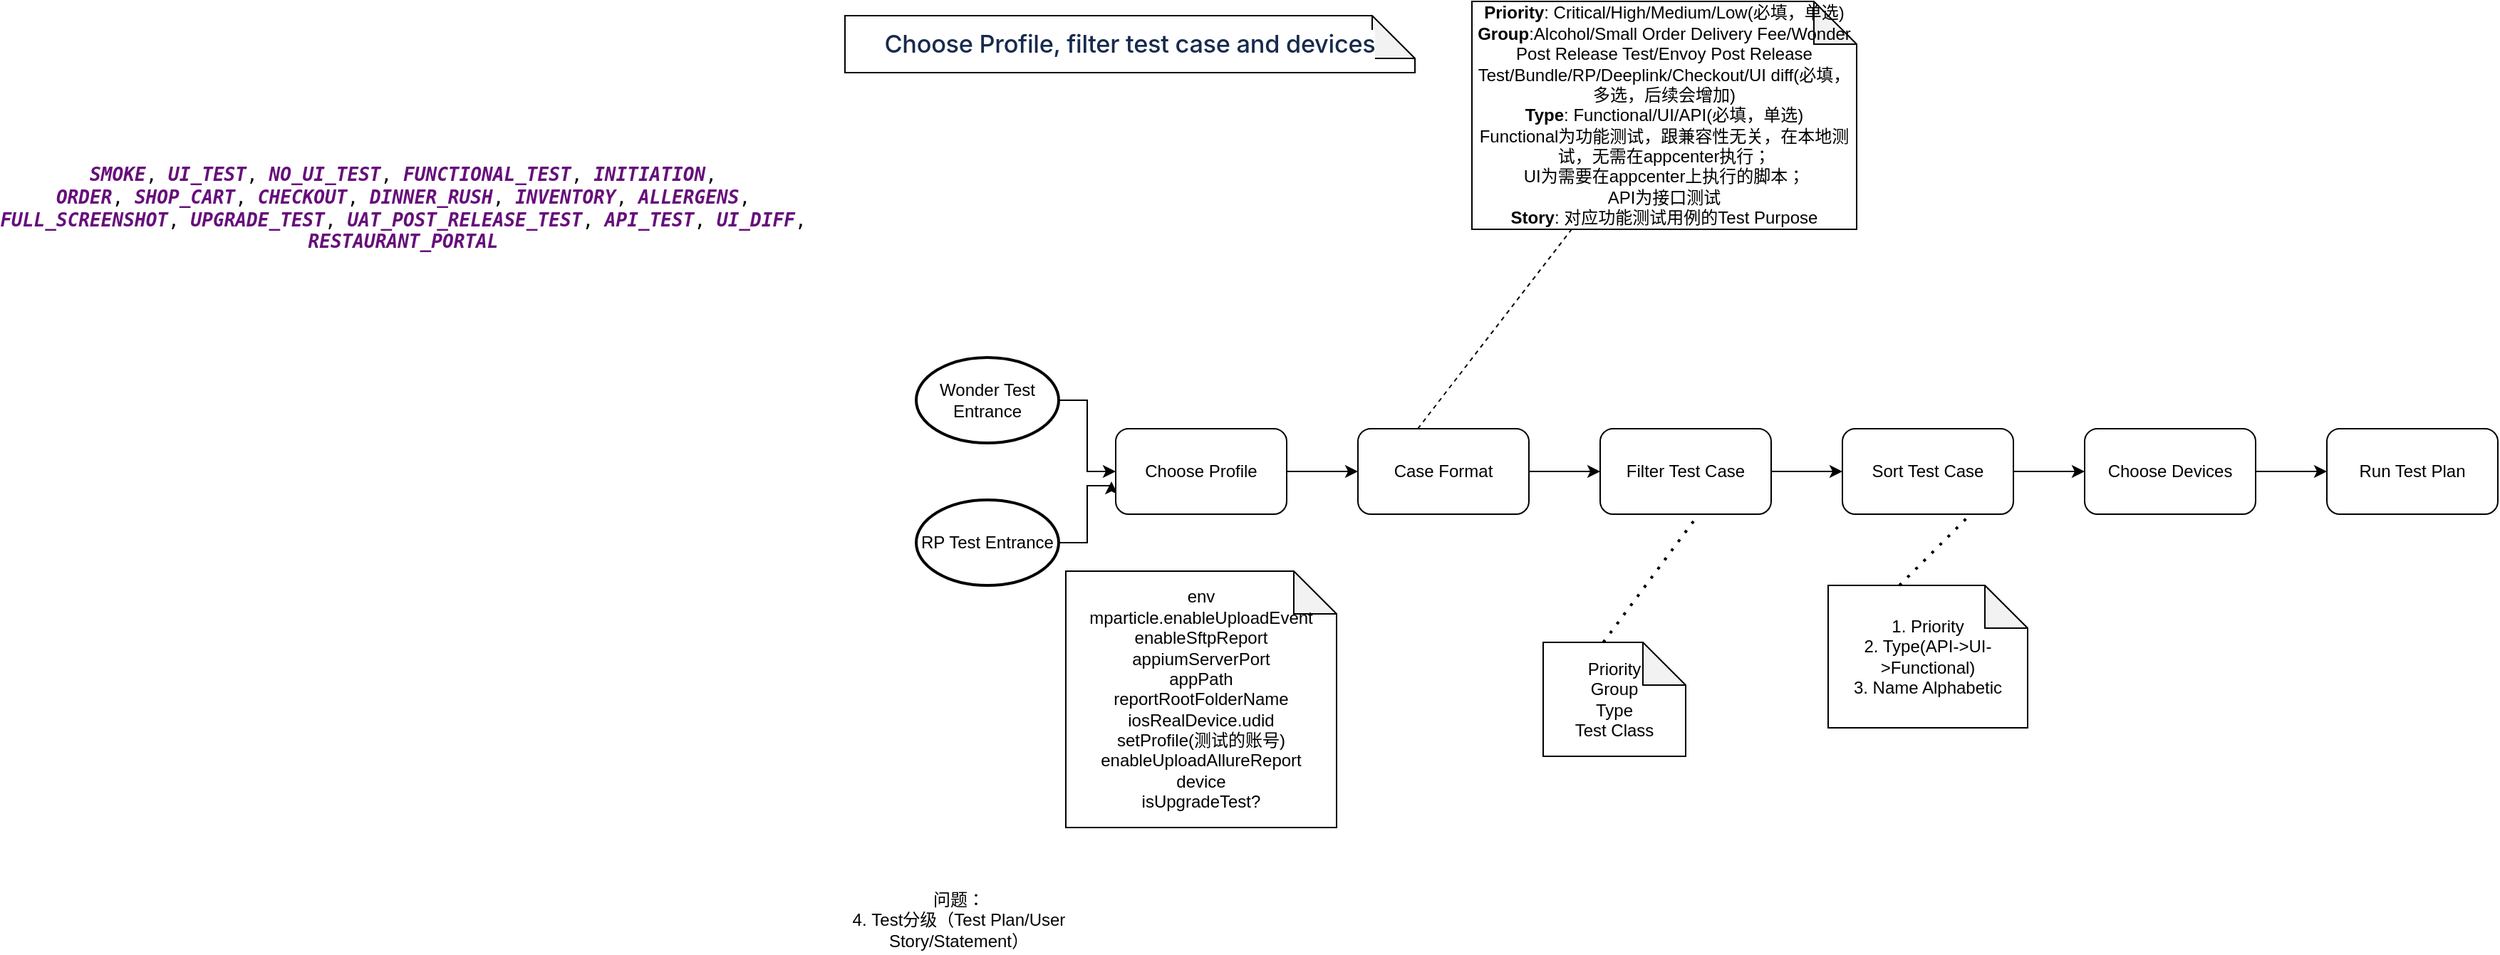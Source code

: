 <mxfile version="20.2.7" type="github"><diagram id="PNfna8RPtIPcOBtYApfI" name="第 1 页"><mxGraphModel dx="2493" dy="1970" grid="1" gridSize="10" guides="1" tooltips="1" connect="1" arrows="1" fold="1" page="1" pageScale="1" pageWidth="827" pageHeight="1169" math="0" shadow="0"><root><mxCell id="0"/><mxCell id="1" parent="0"/><mxCell id="YXr3nUFCG6cjJ5tYE9rC-15" style="edgeStyle=orthogonalEdgeStyle;rounded=0;orthogonalLoop=1;jettySize=auto;html=1;exitX=1;exitY=0.5;exitDx=0;exitDy=0;exitPerimeter=0;entryX=0;entryY=0.5;entryDx=0;entryDy=0;" edge="1" parent="1" source="YXr3nUFCG6cjJ5tYE9rC-6" target="YXr3nUFCG6cjJ5tYE9rC-8"><mxGeometry relative="1" as="geometry"/></mxCell><mxCell id="YXr3nUFCG6cjJ5tYE9rC-6" value="Wonder Test Entrance" style="strokeWidth=2;html=1;shape=mxgraph.flowchart.start_1;whiteSpace=wrap;" vertex="1" parent="1"><mxGeometry x="40" y="70" width="100" height="60" as="geometry"/></mxCell><mxCell id="YXr3nUFCG6cjJ5tYE9rC-16" style="edgeStyle=orthogonalEdgeStyle;rounded=0;orthogonalLoop=1;jettySize=auto;html=1;exitX=1;exitY=0.5;exitDx=0;exitDy=0;exitPerimeter=0;entryX=-0.025;entryY=0.617;entryDx=0;entryDy=0;entryPerimeter=0;" edge="1" parent="1" source="YXr3nUFCG6cjJ5tYE9rC-7" target="YXr3nUFCG6cjJ5tYE9rC-8"><mxGeometry relative="1" as="geometry"><Array as="points"><mxPoint x="160" y="200"/><mxPoint x="160" y="160"/><mxPoint x="177" y="160"/></Array></mxGeometry></mxCell><mxCell id="YXr3nUFCG6cjJ5tYE9rC-7" value="RP Test Entrance" style="strokeWidth=2;html=1;shape=mxgraph.flowchart.start_1;whiteSpace=wrap;" vertex="1" parent="1"><mxGeometry x="40" y="170" width="100" height="60" as="geometry"/></mxCell><mxCell id="YXr3nUFCG6cjJ5tYE9rC-44" style="edgeStyle=orthogonalEdgeStyle;rounded=0;orthogonalLoop=1;jettySize=auto;html=1;exitX=1;exitY=0.5;exitDx=0;exitDy=0;entryX=0;entryY=0.5;entryDx=0;entryDy=0;" edge="1" parent="1" source="YXr3nUFCG6cjJ5tYE9rC-8" target="YXr3nUFCG6cjJ5tYE9rC-34"><mxGeometry relative="1" as="geometry"/></mxCell><mxCell id="YXr3nUFCG6cjJ5tYE9rC-8" value="Choose Profile" style="rounded=1;whiteSpace=wrap;html=1;" vertex="1" parent="1"><mxGeometry x="180" y="120" width="120" height="60" as="geometry"/></mxCell><mxCell id="YXr3nUFCG6cjJ5tYE9rC-46" style="edgeStyle=orthogonalEdgeStyle;rounded=0;orthogonalLoop=1;jettySize=auto;html=1;exitX=1;exitY=0.5;exitDx=0;exitDy=0;entryX=0;entryY=0.5;entryDx=0;entryDy=0;" edge="1" parent="1" source="YXr3nUFCG6cjJ5tYE9rC-9" target="YXr3nUFCG6cjJ5tYE9rC-11"><mxGeometry relative="1" as="geometry"/></mxCell><mxCell id="YXr3nUFCG6cjJ5tYE9rC-9" value="Filter Test Case" style="rounded=1;whiteSpace=wrap;html=1;" vertex="1" parent="1"><mxGeometry x="520" y="120" width="120" height="60" as="geometry"/></mxCell><mxCell id="YXr3nUFCG6cjJ5tYE9rC-47" style="edgeStyle=orthogonalEdgeStyle;rounded=0;orthogonalLoop=1;jettySize=auto;html=1;exitX=1;exitY=0.5;exitDx=0;exitDy=0;entryX=0;entryY=0.5;entryDx=0;entryDy=0;" edge="1" parent="1" source="YXr3nUFCG6cjJ5tYE9rC-11" target="YXr3nUFCG6cjJ5tYE9rC-12"><mxGeometry relative="1" as="geometry"/></mxCell><mxCell id="YXr3nUFCG6cjJ5tYE9rC-11" value="Sort Test Case" style="rounded=1;whiteSpace=wrap;html=1;" vertex="1" parent="1"><mxGeometry x="690" y="120" width="120" height="60" as="geometry"/></mxCell><mxCell id="YXr3nUFCG6cjJ5tYE9rC-21" style="edgeStyle=orthogonalEdgeStyle;rounded=0;orthogonalLoop=1;jettySize=auto;html=1;exitX=1;exitY=0.5;exitDx=0;exitDy=0;" edge="1" parent="1" source="YXr3nUFCG6cjJ5tYE9rC-12" target="YXr3nUFCG6cjJ5tYE9rC-13"><mxGeometry relative="1" as="geometry"/></mxCell><mxCell id="YXr3nUFCG6cjJ5tYE9rC-12" value="Choose Devices" style="rounded=1;whiteSpace=wrap;html=1;" vertex="1" parent="1"><mxGeometry x="860" y="120" width="120" height="60" as="geometry"/></mxCell><mxCell id="YXr3nUFCG6cjJ5tYE9rC-13" value="Run Test Plan" style="rounded=1;whiteSpace=wrap;html=1;" vertex="1" parent="1"><mxGeometry x="1030" y="120" width="120" height="60" as="geometry"/></mxCell><mxCell id="YXr3nUFCG6cjJ5tYE9rC-14" value="问题：&lt;br&gt;4. Test分级（Test Plan/User Story/Statement）" style="text;html=1;strokeColor=none;fillColor=none;align=center;verticalAlign=middle;whiteSpace=wrap;rounded=0;" vertex="1" parent="1"><mxGeometry x="-40" y="450" width="220" height="30" as="geometry"/></mxCell><mxCell id="YXr3nUFCG6cjJ5tYE9rC-23" value="&lt;h2 style=&quot;margin: 0px; padding: 0px; font-size: 1.43em; line-height: 1.2; color: rgb(23, 43, 77); font-weight: 500; letter-spacing: -0.008em; border-bottom-color: rgb(204, 204, 204); font-family: -apple-system, &amp;quot;system-ui&amp;quot;, &amp;quot;Segoe UI&amp;quot;, Roboto, Oxygen, Ubuntu, &amp;quot;Fira Sans&amp;quot;, &amp;quot;Droid Sans&amp;quot;, &amp;quot;Helvetica Neue&amp;quot;, sans-serif; text-align: start; background-color: rgb(255, 255, 255);&quot; data-renderer-start-pos=&quot;1&quot; id=&quot;1.-Choose-Profile,-filter-test-case-and-devices&quot;&gt;Choose Profile, filter test case and devices&lt;/h2&gt;" style="shape=note;whiteSpace=wrap;html=1;backgroundOutline=1;darkOpacity=0.05;" vertex="1" parent="1"><mxGeometry x="-10" y="-170" width="400" height="40" as="geometry"/></mxCell><mxCell id="YXr3nUFCG6cjJ5tYE9rC-26" value="&lt;div&gt;env&lt;br&gt;&lt;/div&gt;&lt;div&gt;mparticle.enableUploadEvent&lt;br&gt;&lt;/div&gt;&lt;div&gt;enableSftpReport&lt;br&gt;&lt;/div&gt;&lt;div&gt;appiumServerPort&lt;br&gt;&lt;/div&gt;&lt;div&gt;appPath&lt;br&gt;&lt;/div&gt;&lt;div&gt;reportRootFolderName&lt;br&gt;&lt;/div&gt;&lt;div&gt;&lt;span style=&quot;background-color: initial;&quot;&gt;iosRealDevice.udid&lt;/span&gt;&lt;br&gt;&lt;/div&gt;&lt;div&gt;setProfile(测试的账号)&lt;br&gt;&lt;/div&gt;&lt;div&gt;&lt;span style=&quot;background-color: initial;&quot;&gt;enableUploadAllureReport&lt;/span&gt;&lt;br&gt;&lt;/div&gt;&lt;div&gt;device&lt;/div&gt;&lt;div&gt;isUpgradeTest?&lt;/div&gt;" style="shape=note;whiteSpace=wrap;html=1;backgroundOutline=1;darkOpacity=0.05;" vertex="1" parent="1"><mxGeometry x="145" y="220" width="190" height="180" as="geometry"/></mxCell><mxCell id="YXr3nUFCG6cjJ5tYE9rC-28" style="edgeStyle=orthogonalEdgeStyle;rounded=0;orthogonalLoop=1;jettySize=auto;html=1;exitX=0.5;exitY=1;exitDx=0;exitDy=0;" edge="1" parent="1" source="YXr3nUFCG6cjJ5tYE9rC-14" target="YXr3nUFCG6cjJ5tYE9rC-14"><mxGeometry relative="1" as="geometry"/></mxCell><mxCell id="YXr3nUFCG6cjJ5tYE9rC-31" value="&lt;b&gt;Priority&lt;/b&gt;: Critical/High/Medium/Low(必填，单选)&lt;br&gt;&lt;b&gt;Group&lt;/b&gt;:Alcohol/Small Order Delivery Fee/Wonder Post Release Test/Envoy Post Release Test/Bundle/RP/Deeplink/Checkout/UI diff(必填，多选，后续会增加)&lt;br&gt;&lt;b&gt;Type&lt;/b&gt;: Functional/UI/API(必填，单选)&lt;br&gt;Functional为功能测试，跟兼容性无关，在本地测试，无需在appcenter执行；&lt;br&gt;UI为需要在appcenter上执行的脚本；&lt;br&gt;API为接口测试&lt;br&gt;&lt;b&gt;Story&lt;/b&gt;: 对应功能测试用例的Test Purpose" style="shape=note;whiteSpace=wrap;html=1;backgroundOutline=1;darkOpacity=0.05;" vertex="1" parent="1"><mxGeometry x="430" y="-180" width="270" height="160" as="geometry"/></mxCell><mxCell id="YXr3nUFCG6cjJ5tYE9rC-32" value="&lt;pre style=&quot;background-color: rgb(255, 255, 255); font-family: &amp;quot;JetBrains Mono&amp;quot;, monospace; font-size: 9.8pt;&quot;&gt;&lt;span style=&quot;color:#660e7a;font-weight:bold;font-style:italic;&quot;&gt;SMOKE&lt;/span&gt;, &lt;span style=&quot;color:#660e7a;font-weight:bold;font-style:italic;&quot;&gt;UI_TEST&lt;/span&gt;, &lt;span style=&quot;color:#660e7a;font-weight:bold;font-style:italic;&quot;&gt;NO_UI_TEST&lt;/span&gt;, &lt;span style=&quot;color:#660e7a;font-weight:bold;font-style:italic;&quot;&gt;FUNCTIONAL_TEST&lt;/span&gt;, &lt;span style=&quot;color:#660e7a;font-weight:bold;font-style:italic;&quot;&gt;INITIATION&lt;/span&gt;,&lt;br&gt;&lt;span style=&quot;color:#660e7a;font-weight:bold;font-style:italic;&quot;&gt;ORDER&lt;/span&gt;, &lt;span style=&quot;color:#660e7a;font-weight:bold;font-style:italic;&quot;&gt;SHOP_CART&lt;/span&gt;, &lt;span style=&quot;color:#660e7a;font-weight:bold;font-style:italic;&quot;&gt;CHECKOUT&lt;/span&gt;, &lt;span style=&quot;color:#660e7a;font-weight:bold;font-style:italic;&quot;&gt;DINNER_RUSH&lt;/span&gt;, &lt;span style=&quot;color:#660e7a;font-weight:bold;font-style:italic;&quot;&gt;INVENTORY&lt;/span&gt;, &lt;span style=&quot;color:#660e7a;font-weight:bold;font-style:italic;&quot;&gt;ALLERGENS&lt;/span&gt;,&lt;br&gt;&lt;span style=&quot;color:#660e7a;font-weight:bold;font-style:italic;&quot;&gt;FULL_SCREENSHOT&lt;/span&gt;, &lt;span style=&quot;color:#660e7a;font-weight:bold;font-style:italic;&quot;&gt;UPGRADE_TEST&lt;/span&gt;, &lt;span style=&quot;color:#660e7a;font-weight:bold;font-style:italic;&quot;&gt;UAT_POST_RELEASE_TEST&lt;/span&gt;, &lt;span style=&quot;color:#660e7a;font-weight:bold;font-style:italic;&quot;&gt;API_TEST&lt;/span&gt;, &lt;span style=&quot;color:#660e7a;font-weight:bold;font-style:italic;&quot;&gt;UI_DIFF&lt;/span&gt;,&lt;br&gt;&lt;span style=&quot;color:#660e7a;font-weight:bold;font-style:italic;&quot;&gt;RESTAURANT_PORTAL&lt;/span&gt;&lt;/pre&gt;" style="text;html=1;strokeColor=none;fillColor=none;align=center;verticalAlign=middle;whiteSpace=wrap;rounded=0;" vertex="1" parent="1"><mxGeometry x="-350" y="-50" width="60" height="30" as="geometry"/></mxCell><mxCell id="YXr3nUFCG6cjJ5tYE9rC-45" style="edgeStyle=orthogonalEdgeStyle;rounded=0;orthogonalLoop=1;jettySize=auto;html=1;exitX=1;exitY=0.5;exitDx=0;exitDy=0;entryX=0;entryY=0.5;entryDx=0;entryDy=0;" edge="1" parent="1" source="YXr3nUFCG6cjJ5tYE9rC-34" target="YXr3nUFCG6cjJ5tYE9rC-9"><mxGeometry relative="1" as="geometry"/></mxCell><mxCell id="YXr3nUFCG6cjJ5tYE9rC-34" value="Case Format" style="rounded=1;whiteSpace=wrap;html=1;" vertex="1" parent="1"><mxGeometry x="350" y="120" width="120" height="60" as="geometry"/></mxCell><mxCell id="YXr3nUFCG6cjJ5tYE9rC-39" value="" style="endArrow=none;dashed=1;html=1;rounded=0;exitX=0.35;exitY=0;exitDx=0;exitDy=0;exitPerimeter=0;" edge="1" parent="1" source="YXr3nUFCG6cjJ5tYE9rC-34"><mxGeometry width="50" height="50" relative="1" as="geometry"><mxPoint x="450" y="30" as="sourcePoint"/><mxPoint x="500" y="-20" as="targetPoint"/></mxGeometry></mxCell><mxCell id="YXr3nUFCG6cjJ5tYE9rC-40" value="Priority&lt;br&gt;Group&lt;br&gt;Type&lt;br&gt;Test Class" style="shape=note;whiteSpace=wrap;html=1;backgroundOutline=1;darkOpacity=0.05;" vertex="1" parent="1"><mxGeometry x="480" y="270" width="100" height="80" as="geometry"/></mxCell><mxCell id="YXr3nUFCG6cjJ5tYE9rC-41" value="" style="endArrow=none;dashed=1;html=1;dashPattern=1 3;strokeWidth=2;rounded=0;entryX=0.558;entryY=1.05;entryDx=0;entryDy=0;entryPerimeter=0;exitX=0.422;exitY=0;exitDx=0;exitDy=0;exitPerimeter=0;" edge="1" parent="1" source="YXr3nUFCG6cjJ5tYE9rC-40" target="YXr3nUFCG6cjJ5tYE9rC-9"><mxGeometry width="50" height="50" relative="1" as="geometry"><mxPoint x="510" y="260" as="sourcePoint"/><mxPoint x="560" y="210" as="targetPoint"/></mxGeometry></mxCell><mxCell id="YXr3nUFCG6cjJ5tYE9rC-48" value="1. Priority&lt;br&gt;2. Type(API-&amp;gt;UI-&amp;gt;Functional)&lt;br&gt;3. Name Alphabetic" style="shape=note;whiteSpace=wrap;html=1;backgroundOutline=1;darkOpacity=0.05;" vertex="1" parent="1"><mxGeometry x="680" y="230" width="140" height="100" as="geometry"/></mxCell><mxCell id="YXr3nUFCG6cjJ5tYE9rC-49" value="" style="endArrow=none;dashed=1;html=1;dashPattern=1 3;strokeWidth=2;rounded=0;" edge="1" parent="1"><mxGeometry width="50" height="50" relative="1" as="geometry"><mxPoint x="730" y="230" as="sourcePoint"/><mxPoint x="780" y="180" as="targetPoint"/></mxGeometry></mxCell></root></mxGraphModel></diagram></mxfile>